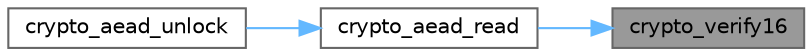 digraph "crypto_verify16"
{
 // LATEX_PDF_SIZE
  bgcolor="transparent";
  edge [fontname=Helvetica,fontsize=10,labelfontname=Helvetica,labelfontsize=10];
  node [fontname=Helvetica,fontsize=10,shape=box,height=0.2,width=0.4];
  rankdir="RL";
  Node1 [id="Node000001",label="crypto_verify16",height=0.2,width=0.4,color="gray40", fillcolor="grey60", style="filled", fontcolor="black",tooltip=" "];
  Node1 -> Node2 [id="edge1_Node000001_Node000002",dir="back",color="steelblue1",style="solid",tooltip=" "];
  Node2 [id="Node000002",label="crypto_aead_read",height=0.2,width=0.4,color="grey40", fillcolor="white", style="filled",URL="$monocypher_8c.html#af2aaa2d868afc45d28efb71555ce41a8",tooltip=" "];
  Node2 -> Node3 [id="edge2_Node000002_Node000003",dir="back",color="steelblue1",style="solid",tooltip=" "];
  Node3 [id="Node000003",label="crypto_aead_unlock",height=0.2,width=0.4,color="grey40", fillcolor="white", style="filled",URL="$monocypher_8c.html#a179b8a10b78dde3f92fe5417f537dd3d",tooltip=" "];
}
